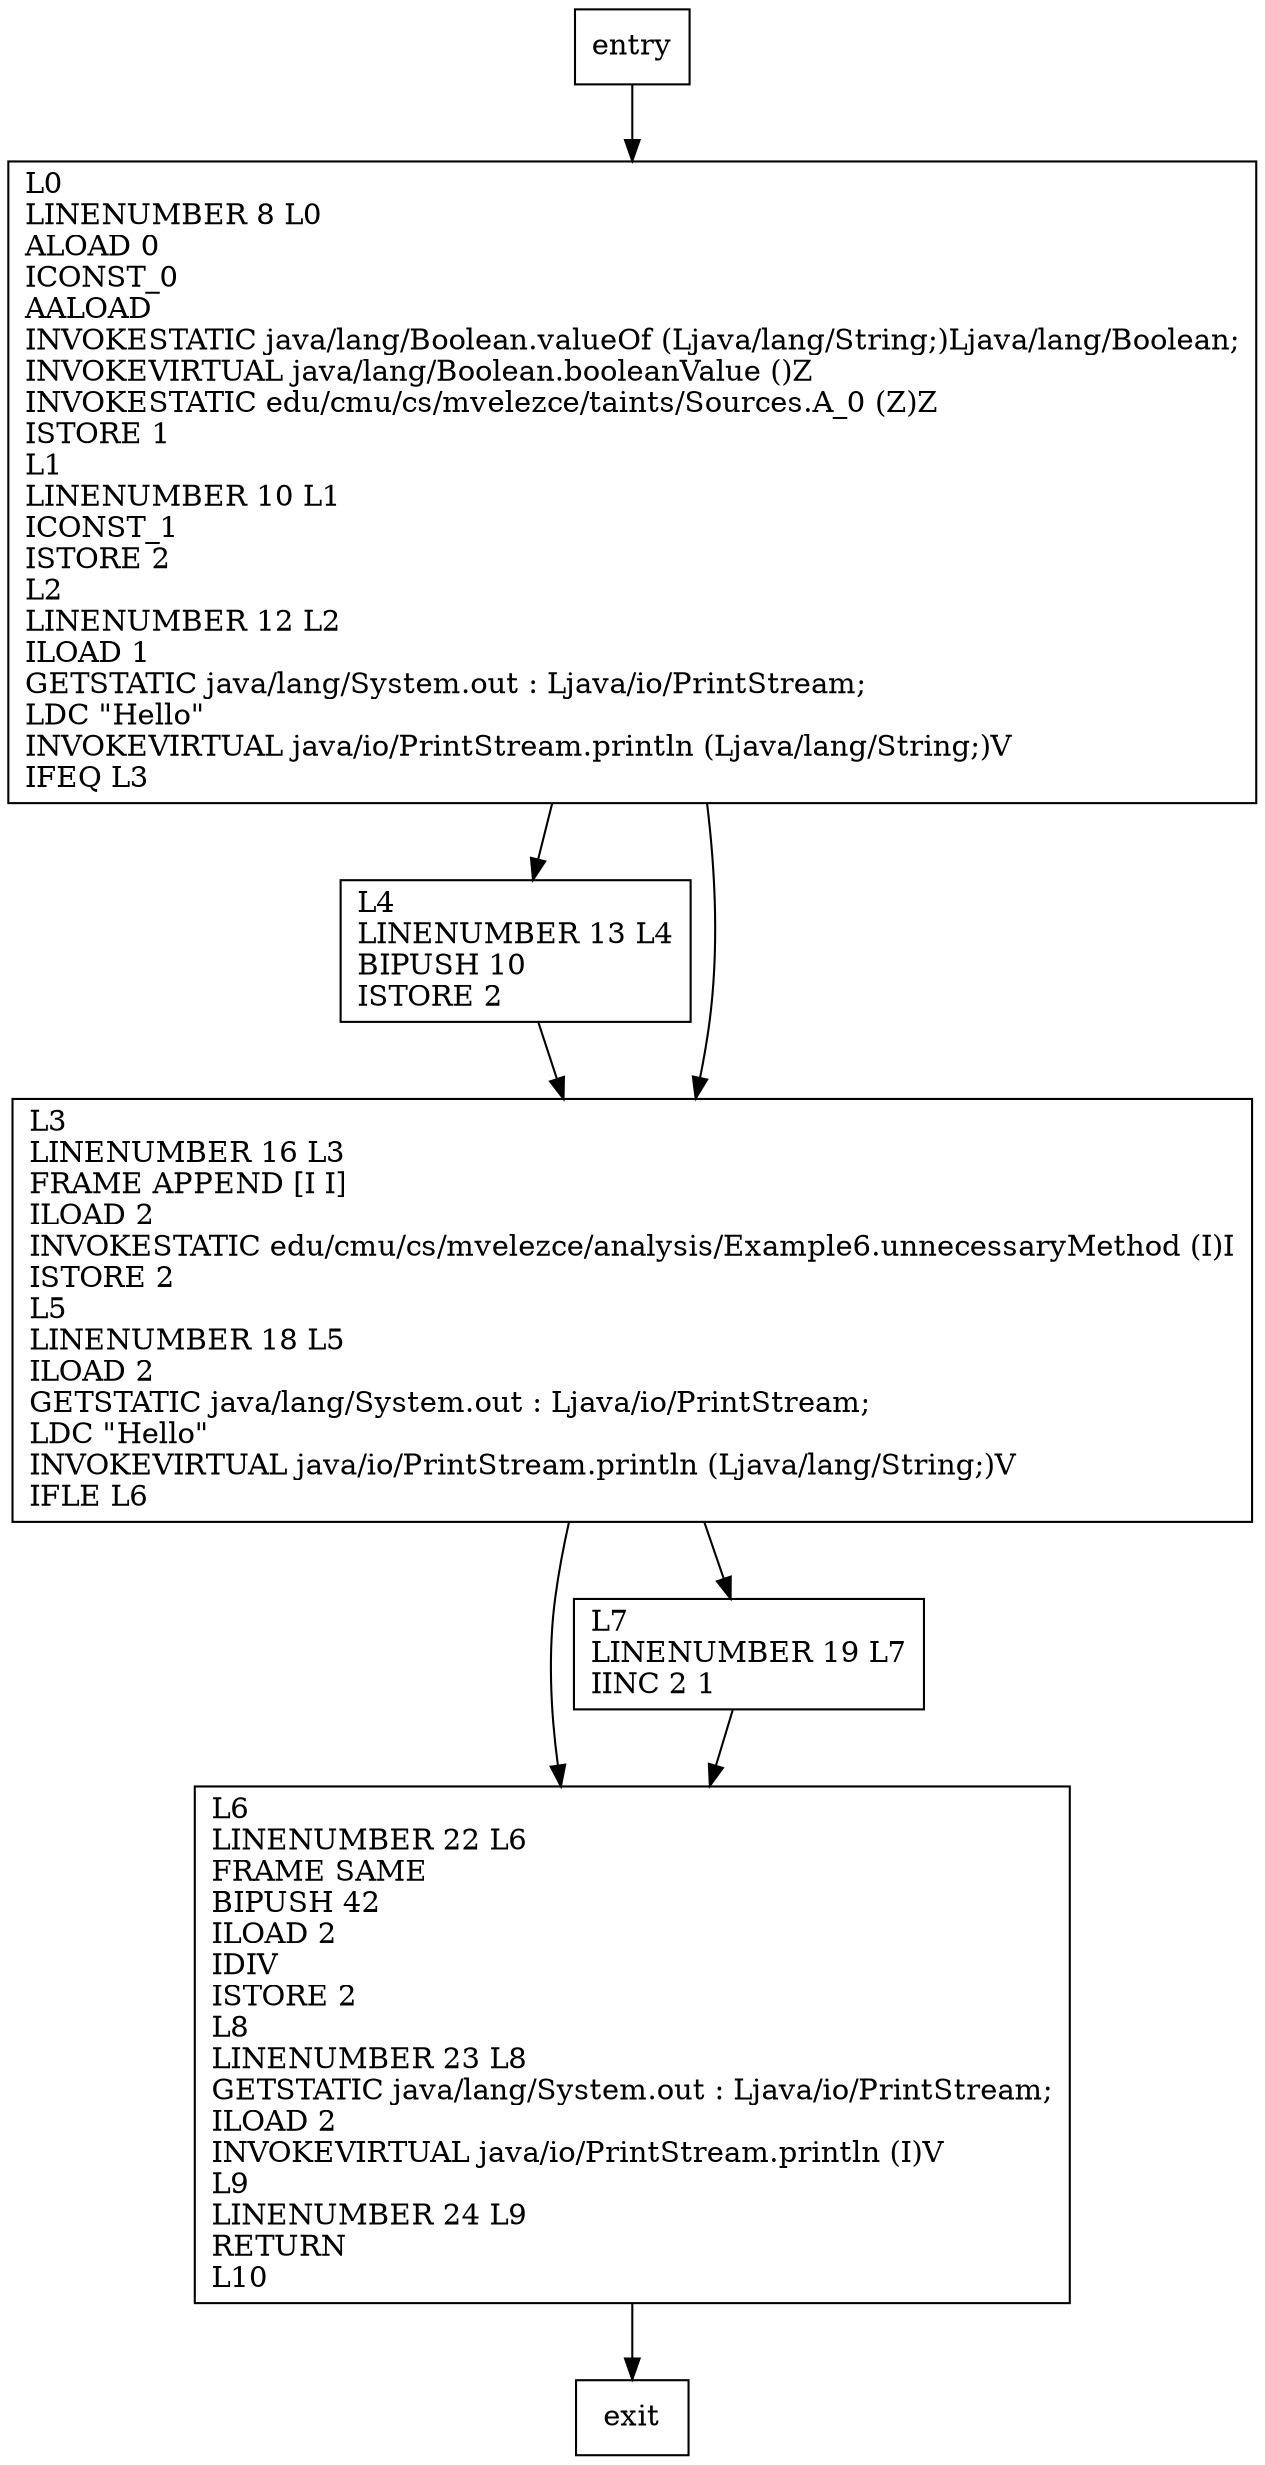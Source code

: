 digraph main {
node [shape=record];
85121323 [label="L6\lLINENUMBER 22 L6\lFRAME SAME\lBIPUSH 42\lILOAD 2\lIDIV\lISTORE 2\lL8\lLINENUMBER 23 L8\lGETSTATIC java/lang/System.out : Ljava/io/PrintStream;\lILOAD 2\lINVOKEVIRTUAL java/io/PrintStream.println (I)V\lL9\lLINENUMBER 24 L9\lRETURN\lL10\l"];
1088744071 [label="L4\lLINENUMBER 13 L4\lBIPUSH 10\lISTORE 2\l"];
701681793 [label="L0\lLINENUMBER 8 L0\lALOAD 0\lICONST_0\lAALOAD\lINVOKESTATIC java/lang/Boolean.valueOf (Ljava/lang/String;)Ljava/lang/Boolean;\lINVOKEVIRTUAL java/lang/Boolean.booleanValue ()Z\lINVOKESTATIC edu/cmu/cs/mvelezce/taints/Sources.A_0 (Z)Z\lISTORE 1\lL1\lLINENUMBER 10 L1\lICONST_1\lISTORE 2\lL2\lLINENUMBER 12 L2\lILOAD 1\lGETSTATIC java/lang/System.out : Ljava/io/PrintStream;\lLDC \"Hello\"\lINVOKEVIRTUAL java/io/PrintStream.println (Ljava/lang/String;)V\lIFEQ L3\l"];
981159997 [label="L7\lLINENUMBER 19 L7\lIINC 2 1\l"];
1484275564 [label="L3\lLINENUMBER 16 L3\lFRAME APPEND [I I]\lILOAD 2\lINVOKESTATIC edu/cmu/cs/mvelezce/analysis/Example6.unnecessaryMethod (I)I\lISTORE 2\lL5\lLINENUMBER 18 L5\lILOAD 2\lGETSTATIC java/lang/System.out : Ljava/io/PrintStream;\lLDC \"Hello\"\lINVOKEVIRTUAL java/io/PrintStream.println (Ljava/lang/String;)V\lIFLE L6\l"];
entry;
exit;
85121323 -> exit;
entry -> 701681793;
1088744071 -> 1484275564;
701681793 -> 1088744071;
701681793 -> 1484275564;
981159997 -> 85121323;
1484275564 -> 85121323;
1484275564 -> 981159997;
}
